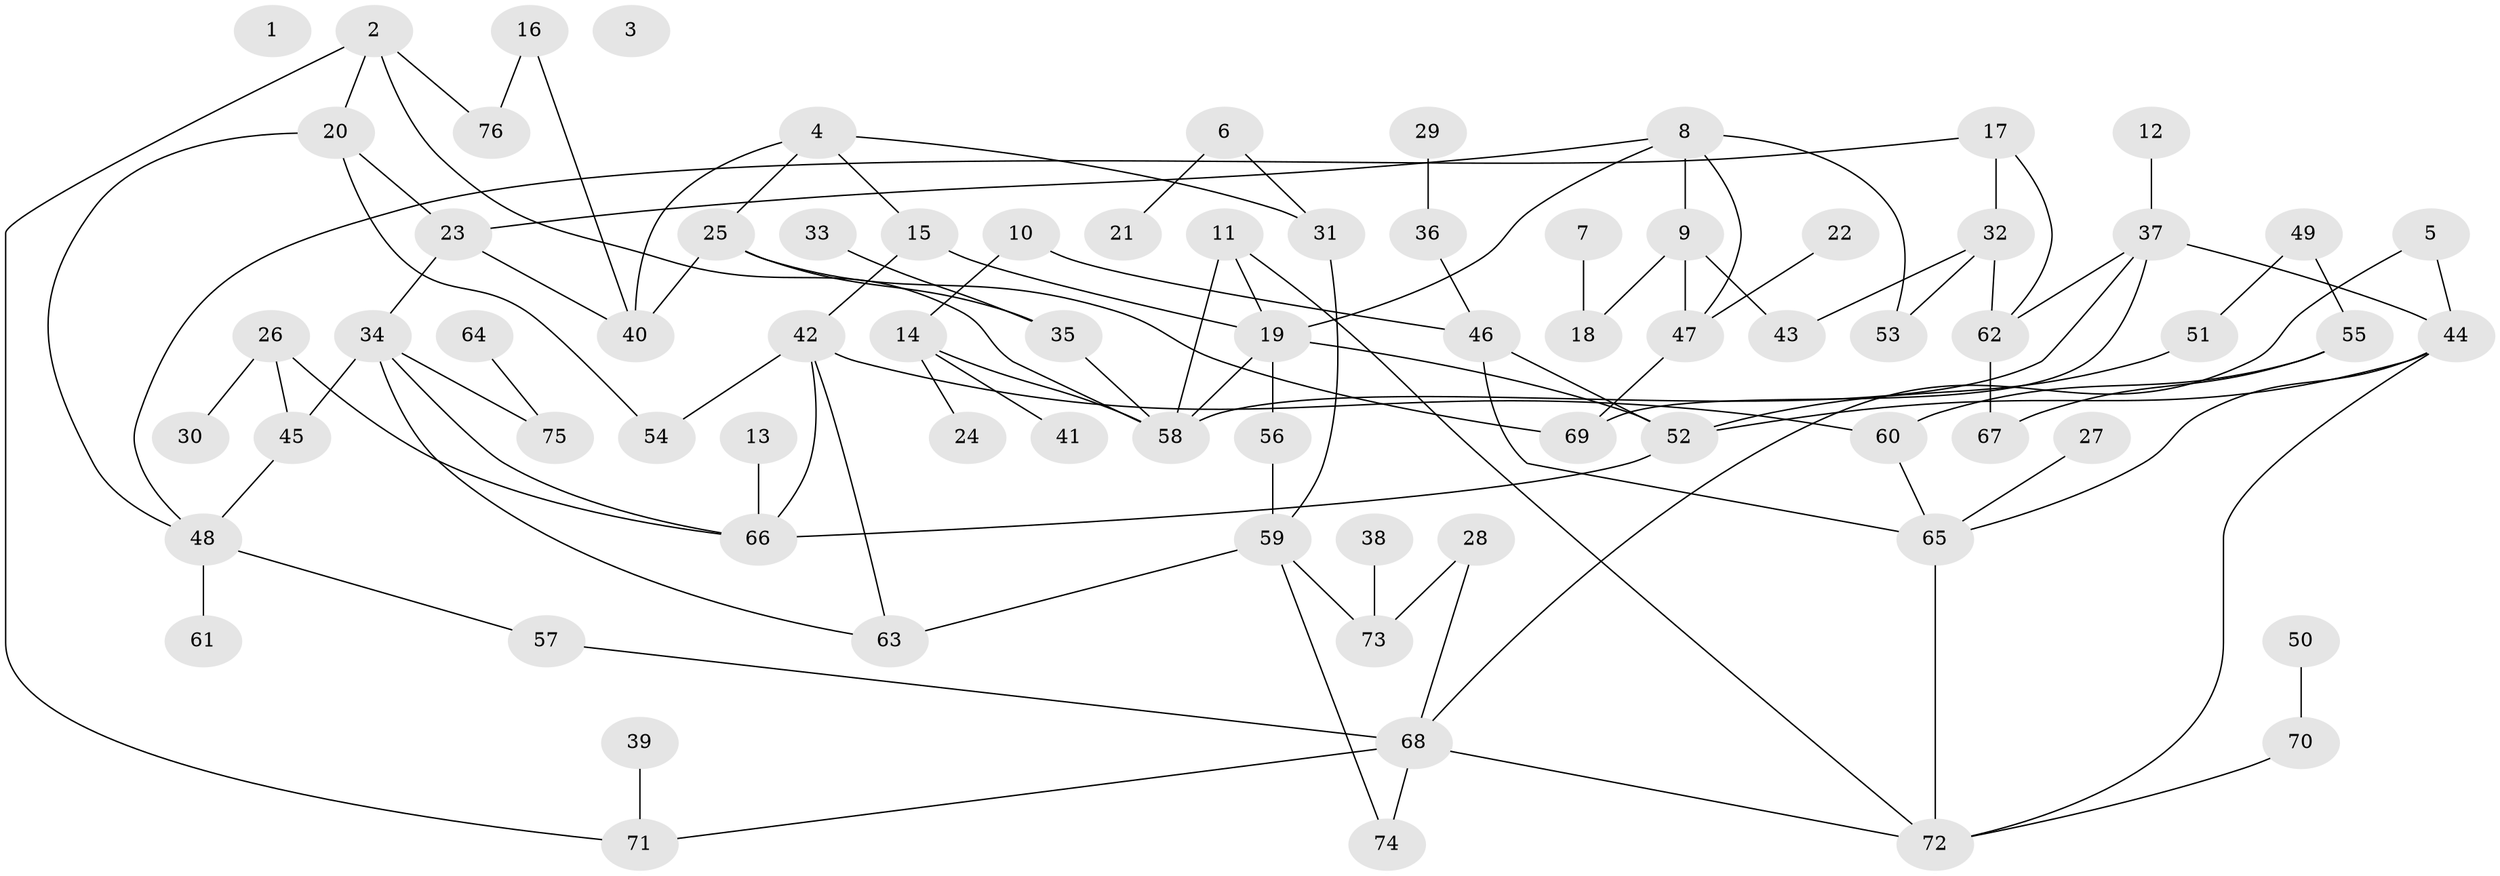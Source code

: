 // Generated by graph-tools (version 1.1) at 2025/33/03/09/25 02:33:26]
// undirected, 76 vertices, 107 edges
graph export_dot {
graph [start="1"]
  node [color=gray90,style=filled];
  1;
  2;
  3;
  4;
  5;
  6;
  7;
  8;
  9;
  10;
  11;
  12;
  13;
  14;
  15;
  16;
  17;
  18;
  19;
  20;
  21;
  22;
  23;
  24;
  25;
  26;
  27;
  28;
  29;
  30;
  31;
  32;
  33;
  34;
  35;
  36;
  37;
  38;
  39;
  40;
  41;
  42;
  43;
  44;
  45;
  46;
  47;
  48;
  49;
  50;
  51;
  52;
  53;
  54;
  55;
  56;
  57;
  58;
  59;
  60;
  61;
  62;
  63;
  64;
  65;
  66;
  67;
  68;
  69;
  70;
  71;
  72;
  73;
  74;
  75;
  76;
  2 -- 20;
  2 -- 58;
  2 -- 71;
  2 -- 76;
  4 -- 15;
  4 -- 25;
  4 -- 31;
  4 -- 40;
  5 -- 44;
  5 -- 68;
  6 -- 21;
  6 -- 31;
  7 -- 18;
  8 -- 9;
  8 -- 19;
  8 -- 23;
  8 -- 47;
  8 -- 53;
  9 -- 18;
  9 -- 43;
  9 -- 47;
  10 -- 14;
  10 -- 46;
  11 -- 19;
  11 -- 58;
  11 -- 72;
  12 -- 37;
  13 -- 66;
  14 -- 24;
  14 -- 41;
  14 -- 58;
  15 -- 19;
  15 -- 42;
  16 -- 40;
  16 -- 76;
  17 -- 32;
  17 -- 48;
  17 -- 62;
  19 -- 52;
  19 -- 56;
  19 -- 58;
  20 -- 23;
  20 -- 48;
  20 -- 54;
  22 -- 47;
  23 -- 34;
  23 -- 40;
  25 -- 35;
  25 -- 40;
  25 -- 69;
  26 -- 30;
  26 -- 45;
  26 -- 66;
  27 -- 65;
  28 -- 68;
  28 -- 73;
  29 -- 36;
  31 -- 59;
  32 -- 43;
  32 -- 53;
  32 -- 62;
  33 -- 35;
  34 -- 45;
  34 -- 63;
  34 -- 66;
  34 -- 75;
  35 -- 58;
  36 -- 46;
  37 -- 44;
  37 -- 58;
  37 -- 62;
  37 -- 69;
  38 -- 73;
  39 -- 71;
  42 -- 54;
  42 -- 60;
  42 -- 63;
  42 -- 66;
  44 -- 52;
  44 -- 65;
  44 -- 72;
  45 -- 48;
  46 -- 52;
  46 -- 65;
  47 -- 69;
  48 -- 57;
  48 -- 61;
  49 -- 51;
  49 -- 55;
  50 -- 70;
  51 -- 52;
  52 -- 66;
  55 -- 60;
  55 -- 67;
  56 -- 59;
  57 -- 68;
  59 -- 63;
  59 -- 73;
  59 -- 74;
  60 -- 65;
  62 -- 67;
  64 -- 75;
  65 -- 72;
  68 -- 71;
  68 -- 72;
  68 -- 74;
  70 -- 72;
}

